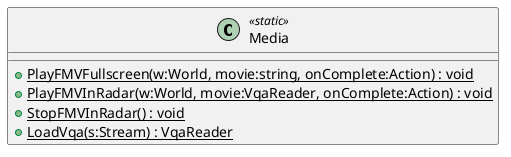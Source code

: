 @startuml
class Media <<static>> {
    + {static} PlayFMVFullscreen(w:World, movie:string, onComplete:Action) : void
    + {static} PlayFMVInRadar(w:World, movie:VqaReader, onComplete:Action) : void
    + {static} StopFMVInRadar() : void
    + {static} LoadVqa(s:Stream) : VqaReader
}
@enduml
